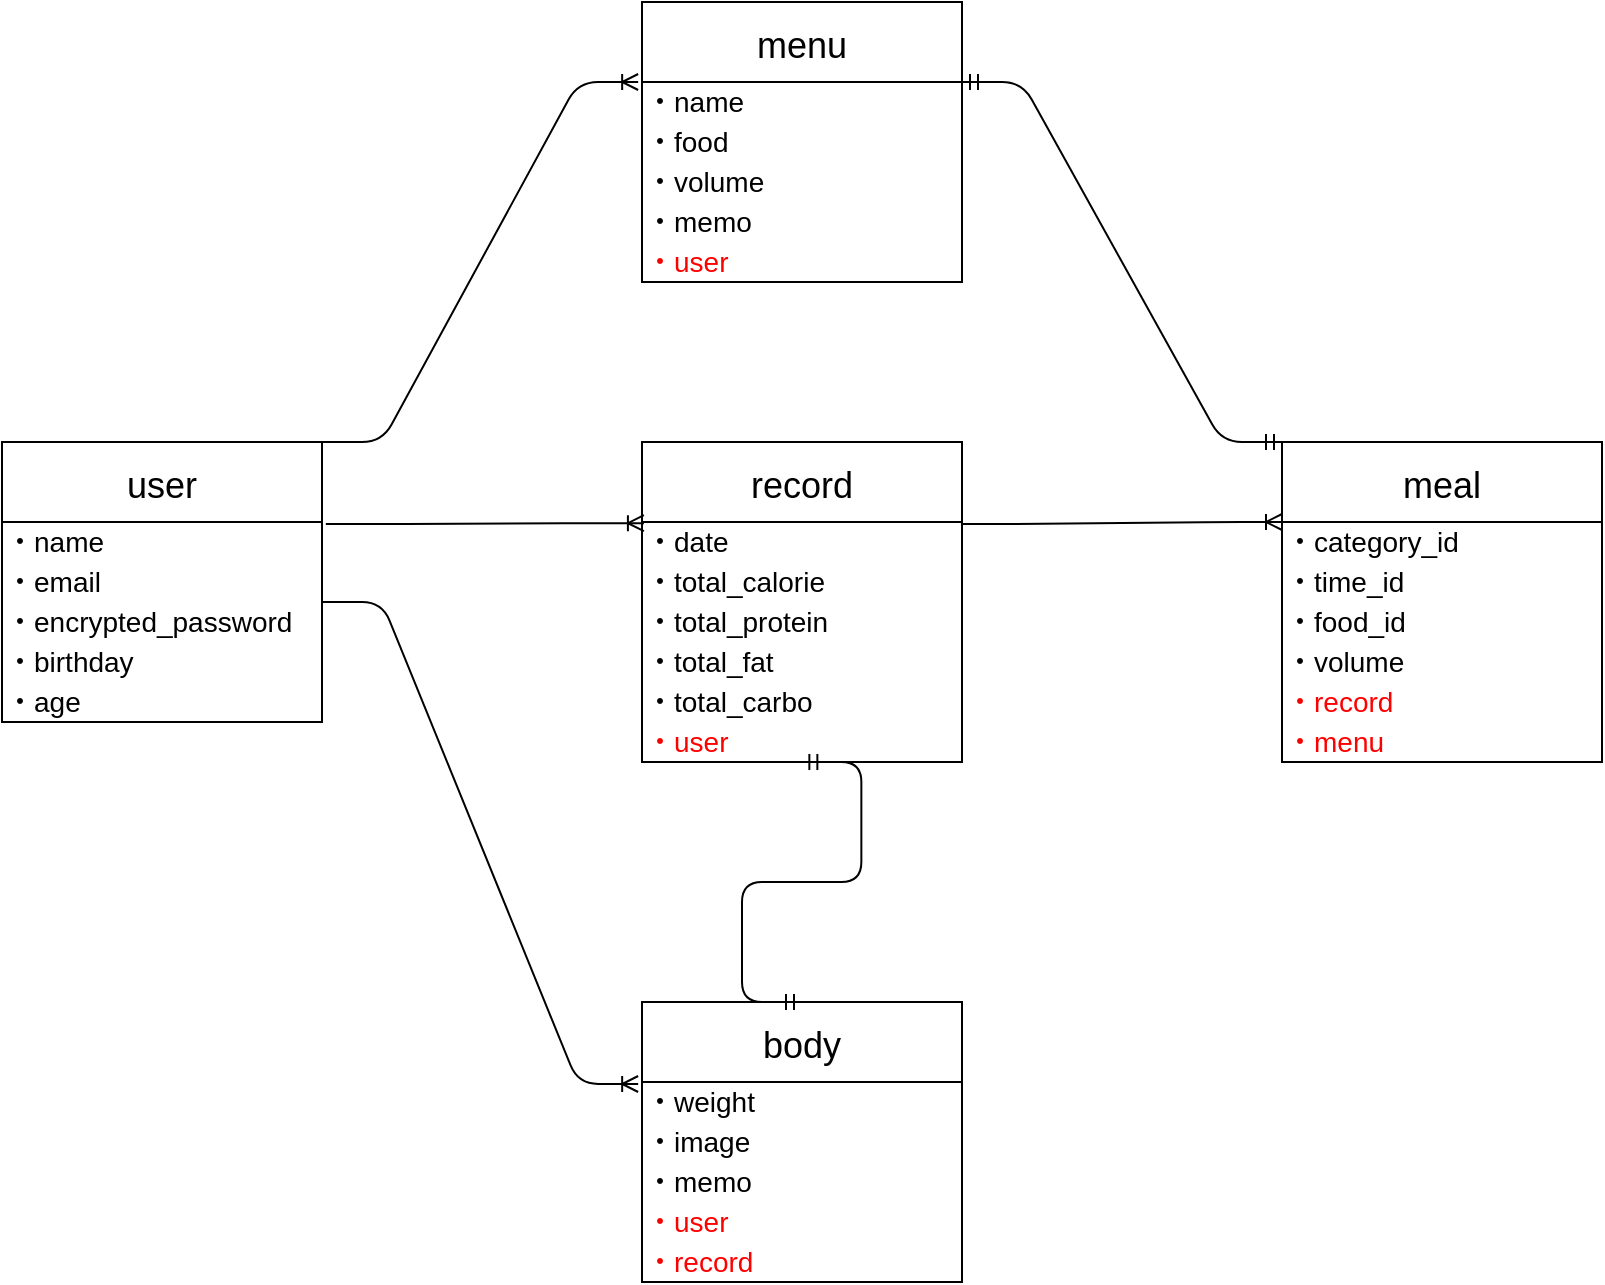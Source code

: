 <mxfile>
    <diagram id="8LpiCsWPj9kIHzaLiTQJ" name="ページ1">
        <mxGraphModel dx="955" dy="680" grid="1" gridSize="10" guides="1" tooltips="1" connect="1" arrows="1" fold="1" page="0" pageScale="1" pageWidth="827" pageHeight="1169" background="none" math="0" shadow="0">
            <root>
                <mxCell id="0"/>
                <mxCell id="1" parent="0"/>
                <mxCell id="2" value="user" style="swimlane;fontStyle=0;childLayout=stackLayout;horizontal=1;startSize=40;horizontalStack=0;resizeParent=1;resizeParentMax=0;resizeLast=0;collapsible=1;marginBottom=0;align=center;fontSize=18;fillColor=none;" parent="1" vertex="1">
                    <mxGeometry x="80" y="280" width="160" height="140" as="geometry">
                        <mxRectangle x="240" y="240" width="60" height="26" as="alternateBounds"/>
                    </mxGeometry>
                </mxCell>
                <mxCell id="21" value="・name" style="text;html=1;align=left;verticalAlign=middle;resizable=0;points=[];autosize=1;strokeColor=none;fillColor=none;fontSize=14;" parent="2" vertex="1">
                    <mxGeometry y="40" width="160" height="20" as="geometry"/>
                </mxCell>
                <mxCell id="22" value="・email" style="text;html=1;align=left;verticalAlign=middle;resizable=0;points=[];autosize=1;strokeColor=none;fillColor=none;fontSize=14;" parent="2" vertex="1">
                    <mxGeometry y="60" width="160" height="20" as="geometry"/>
                </mxCell>
                <mxCell id="23" value="・encrypted_password" style="text;html=1;align=left;verticalAlign=middle;resizable=0;points=[];autosize=1;strokeColor=none;fillColor=none;fontSize=14;" parent="2" vertex="1">
                    <mxGeometry y="80" width="160" height="20" as="geometry"/>
                </mxCell>
                <mxCell id="27" value="・birthday" style="text;html=1;align=left;verticalAlign=middle;resizable=0;points=[];autosize=1;strokeColor=none;fillColor=none;fontSize=14;" parent="2" vertex="1">
                    <mxGeometry y="100" width="160" height="20" as="geometry"/>
                </mxCell>
                <mxCell id="30" value="・age" style="text;html=1;align=left;verticalAlign=middle;resizable=0;points=[];autosize=1;strokeColor=none;fillColor=none;fontSize=14;" parent="2" vertex="1">
                    <mxGeometry y="120" width="160" height="20" as="geometry"/>
                </mxCell>
                <mxCell id="6" value="body" style="swimlane;fontStyle=0;childLayout=stackLayout;horizontal=1;startSize=40;horizontalStack=0;resizeParent=1;resizeParentMax=0;resizeLast=0;collapsible=1;marginBottom=0;align=center;fontSize=18;fillColor=none;" parent="1" vertex="1">
                    <mxGeometry x="400" y="560" width="160" height="140" as="geometry">
                        <mxRectangle x="240" y="240" width="60" height="26" as="alternateBounds"/>
                    </mxGeometry>
                </mxCell>
                <mxCell id="39" value="・weight" style="text;html=1;align=left;verticalAlign=middle;resizable=0;points=[];autosize=1;strokeColor=none;fillColor=none;fontSize=14;" parent="6" vertex="1">
                    <mxGeometry y="40" width="160" height="20" as="geometry"/>
                </mxCell>
                <mxCell id="41" value="・image" style="text;html=1;align=left;verticalAlign=middle;resizable=0;points=[];autosize=1;strokeColor=none;fillColor=none;fontSize=14;" parent="6" vertex="1">
                    <mxGeometry y="60" width="160" height="20" as="geometry"/>
                </mxCell>
                <mxCell id="40" value="・memo" style="text;html=1;align=left;verticalAlign=middle;resizable=0;points=[];autosize=1;strokeColor=none;fillColor=none;fontSize=14;" parent="6" vertex="1">
                    <mxGeometry y="80" width="160" height="20" as="geometry"/>
                </mxCell>
                <mxCell id="57" value="&lt;font color=&quot;#ff0000&quot;&gt;・user&lt;/font&gt;" style="text;html=1;align=left;verticalAlign=middle;resizable=0;points=[];autosize=1;strokeColor=none;fillColor=none;fontSize=14;" parent="6" vertex="1">
                    <mxGeometry y="100" width="160" height="20" as="geometry"/>
                </mxCell>
                <mxCell id="59" value="&lt;font color=&quot;#ff0000&quot;&gt;・record&lt;/font&gt;" style="text;html=1;align=left;verticalAlign=middle;resizable=0;points=[];autosize=1;strokeColor=none;fillColor=none;fontSize=14;" parent="6" vertex="1">
                    <mxGeometry y="120" width="160" height="20" as="geometry"/>
                </mxCell>
                <mxCell id="7" value="meal" style="swimlane;fontStyle=0;childLayout=stackLayout;horizontal=1;startSize=40;horizontalStack=0;resizeParent=1;resizeParentMax=0;resizeLast=0;collapsible=1;marginBottom=0;align=center;fontSize=18;fillColor=none;" parent="1" vertex="1">
                    <mxGeometry x="720" y="280" width="160" height="160" as="geometry">
                        <mxRectangle x="240" y="240" width="60" height="26" as="alternateBounds"/>
                    </mxGeometry>
                </mxCell>
                <mxCell id="37" value="・category_id" style="text;html=1;align=left;verticalAlign=middle;resizable=0;points=[];autosize=1;strokeColor=none;fillColor=none;fontSize=14;" parent="7" vertex="1">
                    <mxGeometry y="40" width="160" height="20" as="geometry"/>
                </mxCell>
                <mxCell id="34" value="・time_id" style="text;html=1;align=left;verticalAlign=middle;resizable=0;points=[];autosize=1;strokeColor=none;fillColor=none;fontSize=14;" parent="7" vertex="1">
                    <mxGeometry y="60" width="160" height="20" as="geometry"/>
                </mxCell>
                <mxCell id="36" value="・food_id" style="text;html=1;align=left;verticalAlign=middle;resizable=0;points=[];autosize=1;strokeColor=none;fillColor=none;fontSize=14;" parent="7" vertex="1">
                    <mxGeometry y="80" width="160" height="20" as="geometry"/>
                </mxCell>
                <mxCell id="35" value="・volume" style="text;html=1;align=left;verticalAlign=middle;resizable=0;points=[];autosize=1;strokeColor=none;fillColor=none;fontSize=14;" parent="7" vertex="1">
                    <mxGeometry y="100" width="160" height="20" as="geometry"/>
                </mxCell>
                <mxCell id="73" value="&lt;font color=&quot;#ff0000&quot;&gt;・record&lt;/font&gt;" style="text;html=1;align=left;verticalAlign=middle;resizable=0;points=[];autosize=1;strokeColor=none;fillColor=none;fontSize=14;" vertex="1" parent="7">
                    <mxGeometry y="120" width="160" height="20" as="geometry"/>
                </mxCell>
                <mxCell id="74" value="&lt;font color=&quot;#ff0000&quot;&gt;・menu&lt;/font&gt;" style="text;html=1;align=left;verticalAlign=middle;resizable=0;points=[];autosize=1;strokeColor=none;fillColor=none;fontSize=14;" vertex="1" parent="7">
                    <mxGeometry y="140" width="160" height="20" as="geometry"/>
                </mxCell>
                <mxCell id="8" value="menu" style="swimlane;fontStyle=0;childLayout=stackLayout;horizontal=1;startSize=40;horizontalStack=0;resizeParent=1;resizeParentMax=0;resizeLast=0;collapsible=1;marginBottom=0;align=center;fontSize=18;fillColor=none;" parent="1" vertex="1">
                    <mxGeometry x="400" y="60" width="160" height="140" as="geometry">
                        <mxRectangle x="240" y="240" width="60" height="26" as="alternateBounds"/>
                    </mxGeometry>
                </mxCell>
                <mxCell id="46" value="・name" style="text;html=1;align=left;verticalAlign=middle;resizable=0;points=[];autosize=1;strokeColor=none;fillColor=none;fontSize=14;" parent="8" vertex="1">
                    <mxGeometry y="40" width="160" height="20" as="geometry"/>
                </mxCell>
                <mxCell id="45" value="・food" style="text;html=1;align=left;verticalAlign=middle;resizable=0;points=[];autosize=1;strokeColor=none;fillColor=none;fontSize=14;" parent="8" vertex="1">
                    <mxGeometry y="60" width="160" height="20" as="geometry"/>
                </mxCell>
                <mxCell id="43" value="・volume" style="text;html=1;align=left;verticalAlign=middle;resizable=0;points=[];autosize=1;strokeColor=none;fillColor=none;fontSize=14;" parent="8" vertex="1">
                    <mxGeometry y="80" width="160" height="20" as="geometry"/>
                </mxCell>
                <mxCell id="42" value="・memo" style="text;html=1;align=left;verticalAlign=middle;resizable=0;points=[];autosize=1;strokeColor=none;fillColor=none;fontSize=14;" parent="8" vertex="1">
                    <mxGeometry y="100" width="160" height="20" as="geometry"/>
                </mxCell>
                <mxCell id="55" value="&lt;font color=&quot;#ff0000&quot;&gt;・user&lt;/font&gt;" style="text;html=1;align=left;verticalAlign=middle;resizable=0;points=[];autosize=1;strokeColor=none;fillColor=none;fontSize=14;" parent="8" vertex="1">
                    <mxGeometry y="120" width="160" height="20" as="geometry"/>
                </mxCell>
                <mxCell id="9" value="" style="edgeStyle=entityRelationEdgeStyle;fontSize=12;html=1;endArrow=ERoneToMany;entryX=-0.012;entryY=0.05;entryDx=0;entryDy=0;exitX=1;exitY=1;exitDx=0;exitDy=0;entryPerimeter=0;exitPerimeter=0;" parent="1" source="22" target="39" edge="1">
                    <mxGeometry width="100" height="100" relative="1" as="geometry">
                        <mxPoint x="420" y="430" as="sourcePoint"/>
                        <mxPoint x="520" y="330" as="targetPoint"/>
                    </mxGeometry>
                </mxCell>
                <mxCell id="10" value="" style="edgeStyle=entityRelationEdgeStyle;fontSize=12;html=1;endArrow=ERoneToMany;exitX=1;exitY=0;exitDx=0;exitDy=0;entryX=-0.012;entryY=0;entryDx=0;entryDy=0;entryPerimeter=0;" parent="1" source="2" target="46" edge="1">
                    <mxGeometry width="100" height="100" relative="1" as="geometry">
                        <mxPoint x="420" y="430" as="sourcePoint"/>
                        <mxPoint x="520" y="330" as="targetPoint"/>
                    </mxGeometry>
                </mxCell>
                <mxCell id="12" value="" style="edgeStyle=entityRelationEdgeStyle;fontSize=12;html=1;endArrow=ERoneToMany;exitX=1.012;exitY=0.05;exitDx=0;exitDy=0;entryX=0.006;entryY=0.029;entryDx=0;entryDy=0;entryPerimeter=0;exitPerimeter=0;" parent="1" source="21" target="65" edge="1">
                    <mxGeometry width="100" height="100" relative="1" as="geometry">
                        <mxPoint x="230" y="360" as="sourcePoint"/>
                        <mxPoint x="330" y="260" as="targetPoint"/>
                    </mxGeometry>
                </mxCell>
                <mxCell id="48" value="" style="edgeStyle=entityRelationEdgeStyle;fontSize=12;html=1;endArrow=ERmandOne;startArrow=ERmandOne;exitX=0;exitY=0;exitDx=0;exitDy=0;entryX=1;entryY=0;entryDx=0;entryDy=0;entryPerimeter=0;" parent="1" source="7" target="46" edge="1">
                    <mxGeometry width="100" height="100" relative="1" as="geometry">
                        <mxPoint x="310" y="400" as="sourcePoint"/>
                        <mxPoint x="580" y="250" as="targetPoint"/>
                    </mxGeometry>
                </mxCell>
                <mxCell id="49" value="" style="edgeStyle=entityRelationEdgeStyle;fontSize=12;html=1;endArrow=ERmandOne;startArrow=ERmandOne;entryX=0.498;entryY=1;entryDx=0;entryDy=0;entryPerimeter=0;exitX=0.5;exitY=0;exitDx=0;exitDy=0;" parent="1" source="6" target="54" edge="1">
                    <mxGeometry width="100" height="100" relative="1" as="geometry">
                        <mxPoint x="310" y="400" as="sourcePoint"/>
                        <mxPoint x="410" y="300" as="targetPoint"/>
                    </mxGeometry>
                </mxCell>
                <mxCell id="64" value="record" style="swimlane;fontStyle=0;childLayout=stackLayout;horizontal=1;startSize=40;horizontalStack=0;resizeParent=1;resizeParentMax=0;resizeLast=0;collapsible=1;marginBottom=0;align=center;fontSize=18;fillColor=none;" parent="1" vertex="1">
                    <mxGeometry x="400" y="280" width="160" height="160" as="geometry">
                        <mxRectangle x="240" y="240" width="60" height="26" as="alternateBounds"/>
                    </mxGeometry>
                </mxCell>
                <mxCell id="65" value="・date" style="text;html=1;align=left;verticalAlign=middle;resizable=0;points=[];autosize=1;strokeColor=none;fillColor=none;fontSize=14;" parent="64" vertex="1">
                    <mxGeometry y="40" width="160" height="20" as="geometry"/>
                </mxCell>
                <mxCell id="66" value="・total_calorie" style="text;html=1;align=left;verticalAlign=middle;resizable=0;points=[];autosize=1;strokeColor=none;fillColor=none;fontSize=14;" parent="64" vertex="1">
                    <mxGeometry y="60" width="160" height="20" as="geometry"/>
                </mxCell>
                <mxCell id="67" value="・total_protein" style="text;html=1;align=left;verticalAlign=middle;resizable=0;points=[];autosize=1;strokeColor=none;fillColor=none;fontSize=14;" parent="64" vertex="1">
                    <mxGeometry y="80" width="160" height="20" as="geometry"/>
                </mxCell>
                <mxCell id="68" value="・total_fat" style="text;html=1;align=left;verticalAlign=middle;resizable=0;points=[];autosize=1;strokeColor=none;fillColor=none;fontSize=14;" parent="64" vertex="1">
                    <mxGeometry y="100" width="160" height="20" as="geometry"/>
                </mxCell>
                <mxCell id="69" value="・total_carbo" style="text;html=1;align=left;verticalAlign=middle;resizable=0;points=[];autosize=1;strokeColor=none;fillColor=none;fontSize=14;" parent="64" vertex="1">
                    <mxGeometry y="120" width="160" height="20" as="geometry"/>
                </mxCell>
                <mxCell id="54" value="&lt;font color=&quot;#ff0000&quot;&gt;・user&lt;/font&gt;" style="text;html=1;align=left;verticalAlign=middle;resizable=0;points=[];autosize=1;strokeColor=none;fillColor=none;fontSize=14;" parent="64" vertex="1">
                    <mxGeometry y="140" width="160" height="20" as="geometry"/>
                </mxCell>
                <mxCell id="70" value="" style="edgeStyle=entityRelationEdgeStyle;fontSize=12;html=1;endArrow=ERoneToMany;entryX=0;entryY=0;entryDx=0;entryDy=0;entryPerimeter=0;exitX=1;exitY=0.05;exitDx=0;exitDy=0;exitPerimeter=0;" edge="1" parent="1" source="65" target="37">
                    <mxGeometry width="100" height="100" relative="1" as="geometry">
                        <mxPoint x="580" y="320" as="sourcePoint"/>
                        <mxPoint x="620" y="350" as="targetPoint"/>
                    </mxGeometry>
                </mxCell>
            </root>
        </mxGraphModel>
    </diagram>
</mxfile>